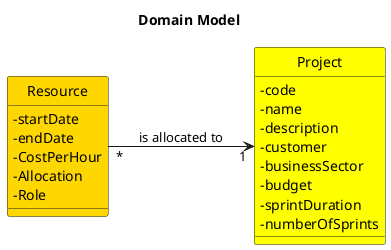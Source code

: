 @startuml
'https://plantuml.com/class-diagram


'Layout Format---------------------------------------------
left to right direction
hide circle
skinparam classAttributeIconSize 0


title Domain Model


'Project Aggregate:--------------------------------------------------
class Project #Yellow{
-code
-name
-description
-customer
-businessSector
-budget
-sprintDuration
-numberOfSprints
}

class Resource #Gold{
-startDate
-endDate
-CostPerHour
-Allocation
-Role
}

Resource "*" --> "1" Project: is allocated to

@enduml